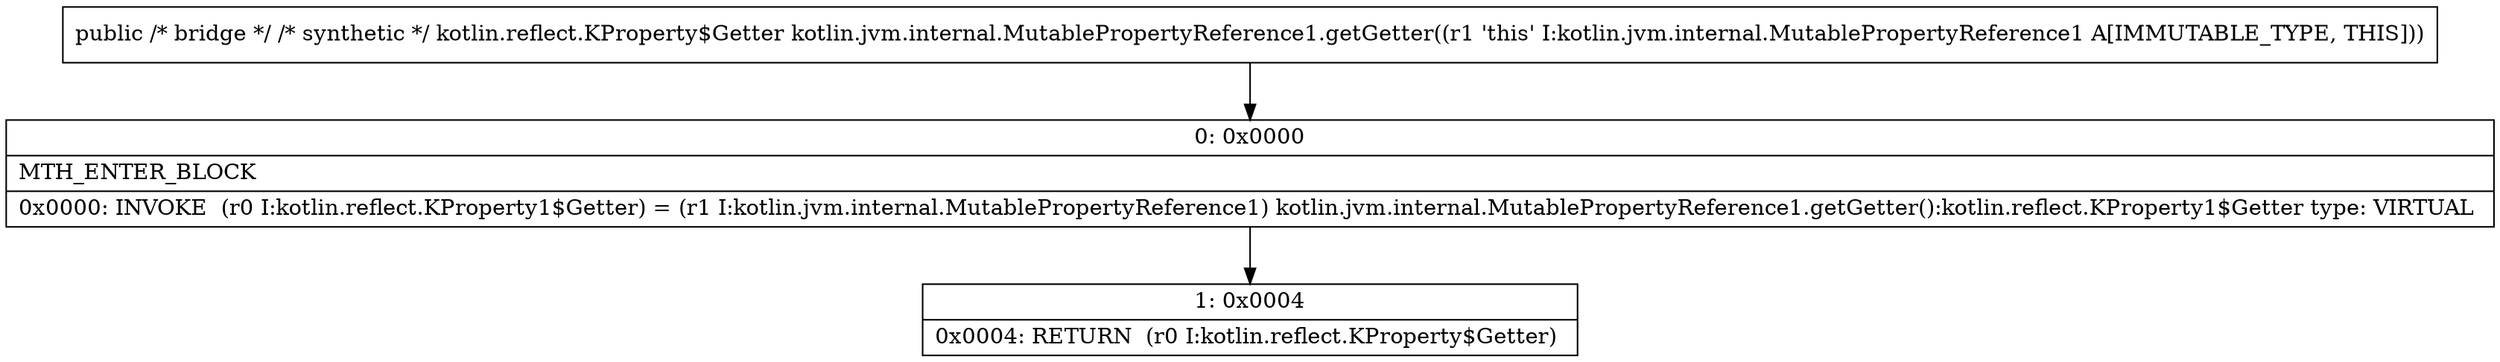 digraph "CFG forkotlin.jvm.internal.MutablePropertyReference1.getGetter()Lkotlin\/reflect\/KProperty$Getter;" {
Node_0 [shape=record,label="{0\:\ 0x0000|MTH_ENTER_BLOCK\l|0x0000: INVOKE  (r0 I:kotlin.reflect.KProperty1$Getter) = (r1 I:kotlin.jvm.internal.MutablePropertyReference1) kotlin.jvm.internal.MutablePropertyReference1.getGetter():kotlin.reflect.KProperty1$Getter type: VIRTUAL \l}"];
Node_1 [shape=record,label="{1\:\ 0x0004|0x0004: RETURN  (r0 I:kotlin.reflect.KProperty$Getter) \l}"];
MethodNode[shape=record,label="{public \/* bridge *\/ \/* synthetic *\/ kotlin.reflect.KProperty$Getter kotlin.jvm.internal.MutablePropertyReference1.getGetter((r1 'this' I:kotlin.jvm.internal.MutablePropertyReference1 A[IMMUTABLE_TYPE, THIS])) }"];
MethodNode -> Node_0;
Node_0 -> Node_1;
}

